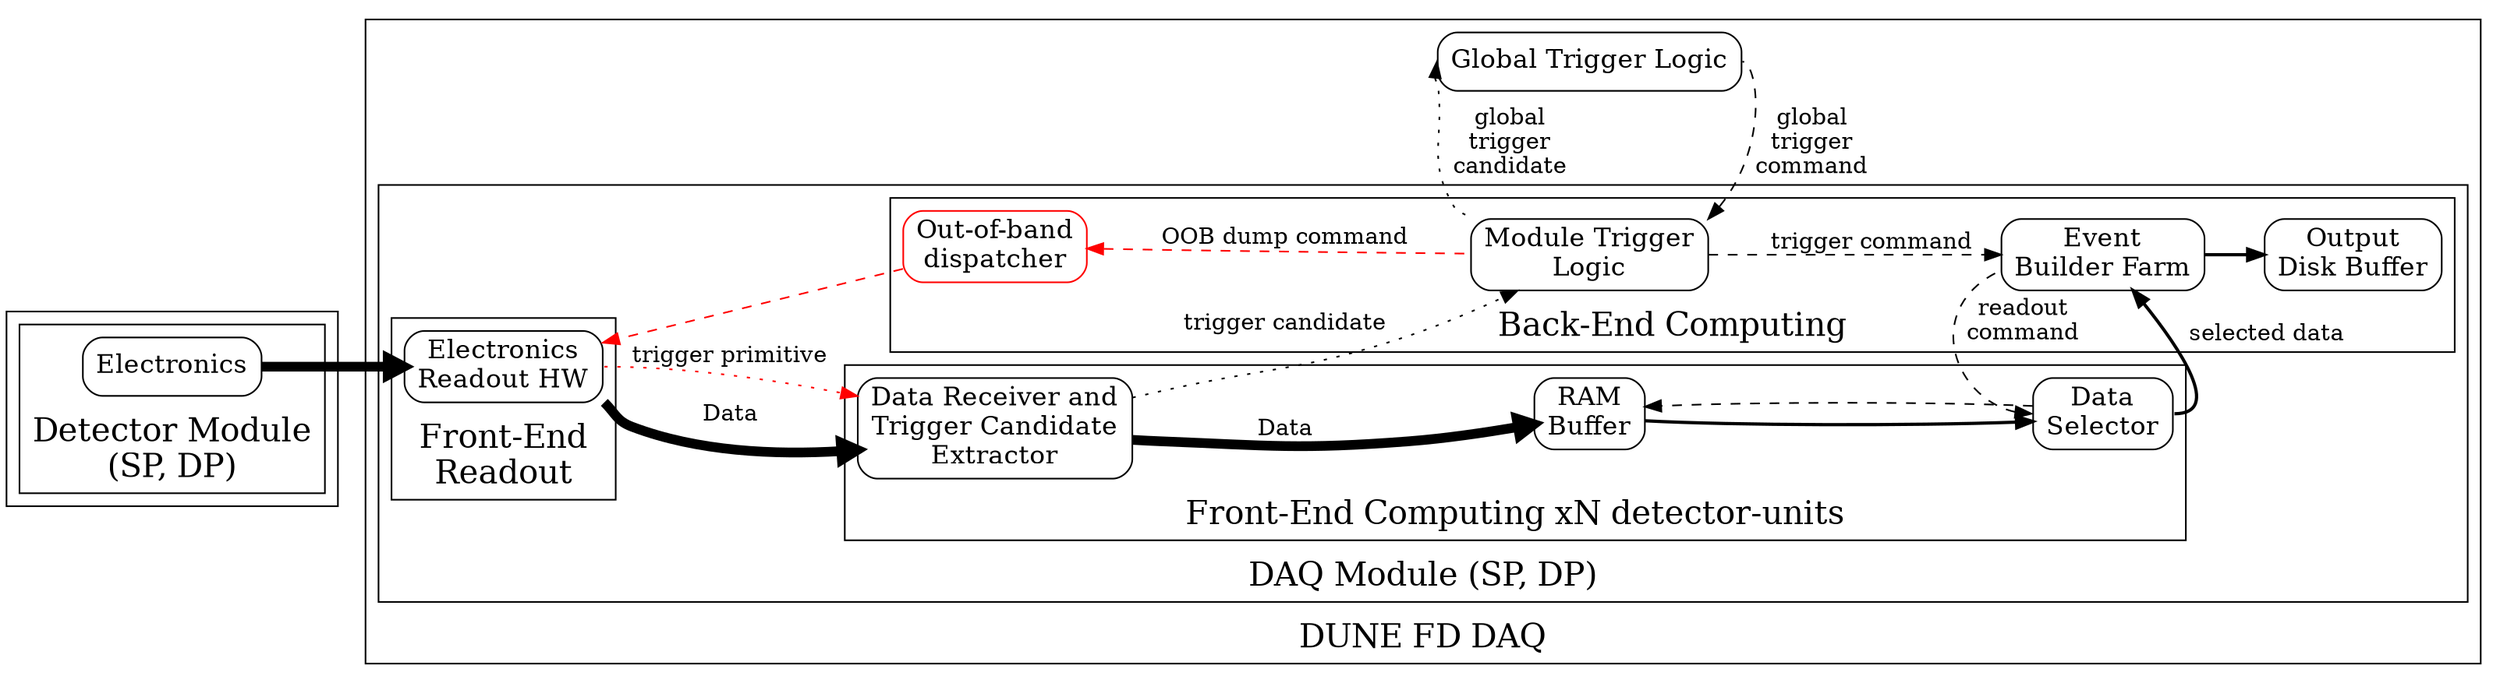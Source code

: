 digraph top {
        graph[compound=true,ordering=out,splines=true,layout=dot,rankdir=LR,fontsize=20];
        node[shape=box,style="rounded",fontsize=16];

        subgraph cluster_dets{
                subgraph cluster_det1{
                        label="Detector Module\n(SP, DP)";
                        labelloc=bottom;
                        
                        elec1[label="Electronics"];
                }
        }
        subgraph cluster_daqs{
                label="DUNE FD DAQ";
                labelloc=bottom;
                
                subgraph cluster_daq1 {
                        label="DAQ Module (SP, DP)";
                        labelloc=bottom;
                        
                        subgraph cluster_fero1 {
                                label="Front-End\nReadout";
                                fero1[label="Electronics\nReadout HW"];
                        }
                        subgraph cluster_fecomp1 {
                                label="Front-End Computing xN detector-units";
                                labelloc=bottom;
                                
                                receive1[label="Data Receiver and\nTrigger Candidate\nExtractor"];
                                buffer1[label="RAM\nBuffer"];
                                selector1[label="Data\nSelector"];
                        }
                        subgraph cluster_becomp1 {
                                label="Back-End Computing";
                                labelloc=bottom;
                                
                                oob[label="Out-of-band\ndispatcher",color=red];
                                mtl1[label="Module Trigger\nLogic"];
                                eb1[label="Event\nBuilder Farm"];
                                disk1[label="Output\nDisk Buffer"];
                        }
                        
                }
                gtl[label="Global Trigger Logic"];
                
        }

        // full raw data
        edge[penwidth=6];
        elec1->fero1;
        
        fero1:se->receive1[label="Data"];

        receive1->buffer1[label="\nData\n"];

        // trigger primitives
        edge[penwidth=1,style=dotted]
        fero1:e->receive1[label="trigger primitive",color=red];
        receive1->mtl1[label="\n\ntrigger candidate"];

        // trigger commands
        edge[penwidth=1,style=dashed]
        mtl1->eb1[label="\ntrigger command\n"];
        oob->mtl1[dir=back,label="OOB dump command",color=red];
        eb1->selector1:w[label="readout\ncommand\n\n"];
        selector1->buffer1;

        
        oob->fero1[color=red];
        
        // Selected readout
        edge[penwidth=2,style=solid]
        buffer1->selector1;
        selector1:e->eb1[label="selected data"];
        eb1->disk1;
        
        // global trigger primitives
        edge[penwidth=1,style=dotted]
        mtl1:nw->gtl:w[label="global\ntrigger\ncandidate\n\n"];
        
        // global trigger commands
        edge[penwidth=1,style=dashed]
        gtl:e->mtl1:ne[label="global\ntrigger\ncommand\n\n"];
        
        edge[style=invis];
        oob->gtl;
        
        
}
